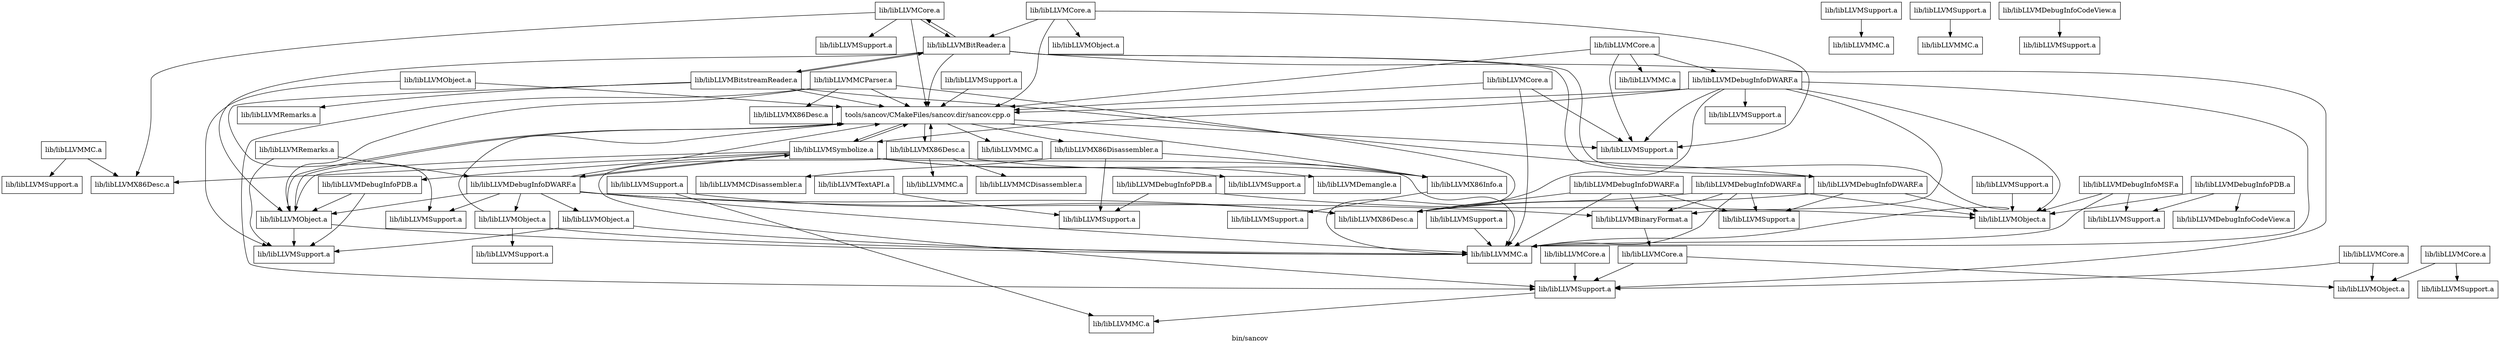 digraph "bin/sancov" {
	label="bin/sancov";

	Node0x558c942b49f8 [shape=record,shape=record,label="{tools/sancov/CMakeFiles/sancov.dir/sancov.cpp.o}"];
	Node0x558c942b49f8 -> Node0x558c942b6390;
	Node0x558c942b49f8 -> Node0x558c942be458;
	Node0x558c942b49f8 -> Node0x558c942beee8;
	Node0x558c942b49f8 -> Node0x558c942bb4d0;
	Node0x558c942b49f8 -> Node0x558c942b6d50;
	Node0x558c942b49f8 -> Node0x558c942a7ed8;
	Node0x558c942b49f8 -> Node0x558c942b4650;
	Node0x558c942b6390 [shape=record,shape=record,label="{lib/libLLVMX86Desc.a}"];
	Node0x558c942b6390 -> Node0x558c942b49f8;
	Node0x558c942b6390 -> Node0x558c942beee8;
	Node0x558c942b6390 -> Node0x558c942c10a0;
	Node0x558c942b6390 -> Node0x558c942b70f8;
	Node0x558c942b6390 -> Node0x558c942b1d48;
	Node0x558c942be458 [shape=record,shape=record,label="{lib/libLLVMX86Disassembler.a}"];
	Node0x558c942be458 -> Node0x558c942beee8;
	Node0x558c942be458 -> Node0x558c942b0ea8;
	Node0x558c942be458 -> Node0x558c942a71d8;
	Node0x558c942beee8 [shape=record,shape=record,label="{lib/libLLVMX86Info.a}"];
	Node0x558c942beee8 -> Node0x558c942b8a28;
	Node0x558c942bb4d0 [shape=record,shape=record,label="{lib/libLLVMMC.a}"];
	Node0x558c942b6d50 [shape=record,shape=record,label="{lib/libLLVMObject.a}"];
	Node0x558c942b6d50 -> Node0x558c942b49f8;
	Node0x558c942b6d50 -> Node0x558c942bf9e0;
	Node0x558c942b6d50 -> Node0x558c942aa508;
	Node0x558c942a7ed8 [shape=record,shape=record,label="{lib/libLLVMSupport.a}"];
	Node0x558c942b4650 [shape=record,shape=record,label="{lib/libLLVMSymbolize.a}"];
	Node0x558c942b4650 -> Node0x558c942b49f8;
	Node0x558c942b4650 -> Node0x558c942bd008;
	Node0x558c942b4650 -> Node0x558c942bf9e0;
	Node0x558c942b4650 -> Node0x558c942b6d50;
	Node0x558c942b4650 -> Node0x558c942b3818;
	Node0x558c942b4650 -> Node0x558c942b6328;
	Node0x558c942b4650 -> Node0x558c942b0d08;
	Node0x558c942b4650 -> Node0x558c942b1db0;
	Node0x558c942c10a0 [shape=record,shape=record,label="{lib/libLLVMMC.a}"];
	Node0x558c942b70f8 [shape=record,shape=record,label="{lib/libLLVMMCDisassembler.a}"];
	Node0x558c942b1d48 [shape=record,shape=record,label="{lib/libLLVMSupport.a}"];
	Node0x558c942b1d48 -> Node0x558c942bbe90;
	Node0x558c942b0ea8 [shape=record,shape=record,label="{lib/libLLVMMCDisassembler.a}"];
	Node0x558c942a71d8 [shape=record,shape=record,label="{lib/libLLVMSupport.a}"];
	Node0x558c942b8a28 [shape=record,shape=record,label="{lib/libLLVMSupport.a}"];
	Node0x558c942a85c0 [shape=record,shape=record,label="{lib/libLLVMMC.a}"];
	Node0x558c942a85c0 -> Node0x558c942bd008;
	Node0x558c942a85c0 -> Node0x558c942a7378;
	Node0x558c942bd008 [shape=record,shape=record,label="{lib/libLLVMX86Desc.a}"];
	Node0x558c942a7378 [shape=record,shape=record,label="{lib/libLLVMSupport.a}"];
	Node0x558c942bf9e0 [shape=record,shape=record,label="{lib/libLLVMMC.a}"];
	Node0x558c942aa508 [shape=record,shape=record,label="{lib/libLLVMSupport.a}"];
	Node0x558c942bbe90 [shape=record,shape=record,label="{lib/libLLVMMC.a}"];
	Node0x558c942b3818 [shape=record,shape=record,label="{lib/libLLVMSupport.a}"];
	Node0x558c942b6328 [shape=record,shape=record,label="{lib/libLLVMDebugInfoDWARF.a}"];
	Node0x558c942b6328 -> Node0x558c942b49f8;
	Node0x558c942b6328 -> Node0x558c942bf498;
	Node0x558c942b6328 -> Node0x558c942bf9e0;
	Node0x558c942b6328 -> Node0x558c942b6d50;
	Node0x558c942b6328 -> Node0x558c942a7e08;
	Node0x558c942b6328 -> Node0x558c942b4650;
	Node0x558c942b6328 -> Node0x558c942b7918;
	Node0x558c942b6328 -> Node0x558c942b2088;
	Node0x558c942b6328 -> Node0x558c942a8aa0;
	Node0x558c942b0d08 [shape=record,shape=record,label="{lib/libLLVMDebugInfoPDB.a}"];
	Node0x558c942b0d08 -> Node0x558c942b6d50;
	Node0x558c942b0d08 -> Node0x558c942aa508;
	Node0x558c942b1db0 [shape=record,shape=record,label="{lib/libLLVMDemangle.a}"];
	Node0x558c942b5898 [shape=record,shape=record,label="{lib/libLLVMObject.a}"];
	Node0x558c942b5898 -> Node0x558c942b49f8;
	Node0x558c942b5898 -> Node0x558c942aa508;
	Node0x558c942bf498 [shape=record,shape=record,label="{lib/libLLVMX86Desc.a}"];
	Node0x558c942a7e08 [shape=record,shape=record,label="{lib/libLLVMSupport.a}"];
	Node0x558c942b7918 [shape=record,shape=record,label="{lib/libLLVMObject.a}"];
	Node0x558c942b7918 -> Node0x558c942bf9e0;
	Node0x558c942b7918 -> Node0x558c942aa508;
	Node0x558c942b2088 [shape=record,shape=record,label="{lib/libLLVMObject.a}"];
	Node0x558c942b2088 -> Node0x558c942b49f8;
	Node0x558c942b2088 -> Node0x558c942bf9e0;
	Node0x558c942b2088 -> Node0x558c942ac588;
	Node0x558c942a8aa0 [shape=record,shape=record,label="{lib/libLLVMBinaryFormat.a}"];
	Node0x558c942a8aa0 -> Node0x558c942abbc8;
	Node0x558c942b9da8 [shape=record,shape=record,label="{lib/libLLVMDebugInfoDWARF.a}"];
	Node0x558c942b9da8 -> Node0x558c942bf498;
	Node0x558c942b9da8 -> Node0x558c942b59d0;
	Node0x558c942b9da8 -> Node0x558c942b2360;
	Node0x558c942b59d0 [shape=record,shape=record,label="{lib/libLLVMObject.a}"];
	Node0x558c942b2360 [shape=record,shape=record,label="{lib/libLLVMSupport.a}"];
	Node0x558c942ac040 [shape=record,shape=record,label="{lib/libLLVMDebugInfoDWARF.a}"];
	Node0x558c942ac040 -> Node0x558c942bf498;
	Node0x558c942ac040 -> Node0x558c942bf9e0;
	Node0x558c942ac040 -> Node0x558c942b2360;
	Node0x558c942ac040 -> Node0x558c942a8aa0;
	Node0x558c942b19a0 [shape=record,shape=record,label="{lib/libLLVMDebugInfoDWARF.a}"];
	Node0x558c942b19a0 -> Node0x558c942bf498;
	Node0x558c942b19a0 -> Node0x558c942bf9e0;
	Node0x558c942b19a0 -> Node0x558c942b59d0;
	Node0x558c942b19a0 -> Node0x558c942b2360;
	Node0x558c942b19a0 -> Node0x558c942a8aa0;
	Node0x558c942ac588 [shape=record,shape=record,label="{lib/libLLVMSupport.a}"];
	Node0x558c942afa58 [shape=record,shape=record,label="{lib/libLLVMDebugInfoDWARF.a}"];
	Node0x558c942afa58 -> Node0x558c942b49f8;
	Node0x558c942afa58 -> Node0x558c942bf498;
	Node0x558c942afa58 -> Node0x558c942bf9e0;
	Node0x558c942afa58 -> Node0x558c942b59d0;
	Node0x558c942afa58 -> Node0x558c942a7ed8;
	Node0x558c942afa58 -> Node0x558c942b4650;
	Node0x558c942afa58 -> Node0x558c942b2840;
	Node0x558c942afa58 -> Node0x558c942a8aa0;
	Node0x558c942b2840 [shape=record,shape=record,label="{lib/libLLVMSupport.a}"];
	Node0x558c942c0470 [shape=record,shape=record,label="{lib/libLLVMSupport.a}"];
	Node0x558c942c0470 -> Node0x558c942b59d0;
	Node0x558c942a8830 [shape=record,shape=record,label="{lib/libLLVMDebugInfoPDB.a}"];
	Node0x558c942a8830 -> Node0x558c942b59d0;
	Node0x558c942a8830 -> Node0x558c942a9ef0;
	Node0x558c942a8830 -> Node0x558c942aee28;
	Node0x558c942a9ef0 [shape=record,shape=record,label="{lib/libLLVMSupport.a}"];
	Node0x558c942aee28 [shape=record,shape=record,label="{lib/libLLVMDebugInfoCodeView.a}"];
	Node0x558c942b3d60 [shape=record,shape=record,label="{lib/libLLVMDebugInfoPDB.a}"];
	Node0x558c942b3d60 -> Node0x558c942b59d0;
	Node0x558c942b3d60 -> Node0x558c942a71d8;
	Node0x558c942b35a8 [shape=record,shape=record,label="{lib/libLLVMDebugInfoMSF.a}"];
	Node0x558c942b35a8 -> Node0x558c942bf9e0;
	Node0x558c942b35a8 -> Node0x558c942b59d0;
	Node0x558c942b35a8 -> Node0x558c942a9ef0;
	Node0x558c942b1f50 [shape=record,shape=record,label="{lib/libLLVMBitReader.a}"];
	Node0x558c942b1f50 -> Node0x558c942b49f8;
	Node0x558c942b1f50 -> Node0x558c942bf9e0;
	Node0x558c942b1f50 -> Node0x558c942b6d50;
	Node0x558c942b1f50 -> Node0x558c942b1d48;
	Node0x558c942b1f50 -> Node0x558c942b9da8;
	Node0x558c942b1f50 -> Node0x558c942a7cd0;
	Node0x558c942b1f50 -> Node0x558c942ad490;
	Node0x558c942a7cd0 [shape=record,shape=record,label="{lib/libLLVMCore.a}"];
	Node0x558c942a7cd0 -> Node0x558c942b49f8;
	Node0x558c942a7cd0 -> Node0x558c942bd008;
	Node0x558c942a7cd0 -> Node0x558c942a8898;
	Node0x558c942a7cd0 -> Node0x558c942b1f50;
	Node0x558c942ad490 [shape=record,shape=record,label="{lib/libLLVMBitstreamReader.a}"];
	Node0x558c942ad490 -> Node0x558c942b49f8;
	Node0x558c942ad490 -> Node0x558c942a7e08;
	Node0x558c942ad490 -> Node0x558c942b9da8;
	Node0x558c942ad490 -> Node0x558c942b1f50;
	Node0x558c942ad490 -> Node0x558c942b9998;
	Node0x558c942a8898 [shape=record,shape=record,label="{lib/libLLVMSupport.a}"];
	Node0x558c942aa5d8 [shape=record,shape=record,label="{lib/libLLVMSupport.a}"];
	Node0x558c942aa5d8 -> Node0x558c942a9530;
	Node0x558c942a9530 [shape=record,shape=record,label="{lib/libLLVMMC.a}"];
	Node0x558c942abbc8 [shape=record,shape=record,label="{lib/libLLVMCore.a}"];
	Node0x558c942abbc8 -> Node0x558c942b8dd0;
	Node0x558c942abbc8 -> Node0x558c942b1d48;
	Node0x558c942b8dd0 [shape=record,shape=record,label="{lib/libLLVMObject.a}"];
	Node0x558c942b5de0 [shape=record,shape=record,label="{lib/libLLVMCore.a}"];
	Node0x558c942b5de0 -> Node0x558c942b8dd0;
	Node0x558c942b5de0 -> Node0x558c942a7f40;
	Node0x558c942a7f40 [shape=record,shape=record,label="{lib/libLLVMSupport.a}"];
	Node0x558c942ac0a8 [shape=record,shape=record,label="{lib/libLLVMCore.a}"];
	Node0x558c942ac0a8 -> Node0x558c942b1d48;
	Node0x558c942bece0 [shape=record,shape=record,label="{lib/libLLVMSupport.a}"];
	Node0x558c942bece0 -> Node0x558c942bf9e0;
	Node0x558c942bf638 [shape=record,shape=record,label="{lib/libLLVMCore.a}"];
	Node0x558c942bf638 -> Node0x558c942b49f8;
	Node0x558c942bf638 -> Node0x558c942b42a8;
	Node0x558c942bf638 -> Node0x558c942a7ed8;
	Node0x558c942bf638 -> Node0x558c942b1f50;
	Node0x558c942b42a8 [shape=record,shape=record,label="{lib/libLLVMObject.a}"];
	Node0x558c942be6c8 [shape=record,shape=record,label="{lib/libLLVMSupport.a}"];
	Node0x558c942be6c8 -> Node0x558c942b49f8;
	Node0x558c942b6870 [shape=record,shape=record,label="{lib/libLLVMCore.a}"];
	Node0x558c942b6870 -> Node0x558c942b8dd0;
	Node0x558c942b6870 -> Node0x558c942b1d48;
	Node0x558c942b64c8 [shape=record,shape=record,label="{lib/libLLVMCore.a}"];
	Node0x558c942b64c8 -> Node0x558c942b49f8;
	Node0x558c942b64c8 -> Node0x558c942bf9e0;
	Node0x558c942b64c8 -> Node0x558c942a7ed8;
	Node0x558c942b61f0 [shape=record,shape=record,label="{lib/libLLVMSupport.a}"];
	Node0x558c942b61f0 -> Node0x558c942b7f30;
	Node0x558c942b7f30 [shape=record,shape=record,label="{lib/libLLVMMC.a}"];
	Node0x558c942b85b0 [shape=record,shape=record,label="{lib/libLLVMCore.a}"];
	Node0x558c942b85b0 -> Node0x558c942b49f8;
	Node0x558c942b85b0 -> Node0x558c942bd210;
	Node0x558c942b85b0 -> Node0x558c942a7ed8;
	Node0x558c942b85b0 -> Node0x558c942afa58;
	Node0x558c942bd210 [shape=record,shape=record,label="{lib/libLLVMMC.a}"];
	Node0x558c942ba630 [shape=record,shape=record,label="{lib/libLLVMRemarks.a}"];
	Node0x558c942ba630 -> Node0x558c942aa508;
	Node0x558c942ba630 -> Node0x558c942b6328;
	Node0x558c942bcb90 [shape=record,shape=record,label="{lib/libLLVMSupport.a}"];
	Node0x558c942bcb90 -> Node0x558c942bf498;
	Node0x558c942bcb90 -> Node0x558c942bbe90;
	Node0x558c942b9998 [shape=record,shape=record,label="{lib/libLLVMRemarks.a}"];
	Node0x558c942ad0e8 [shape=record,shape=record,label="{lib/libLLVMMCParser.a}"];
	Node0x558c942ad0e8 -> Node0x558c942b49f8;
	Node0x558c942ad0e8 -> Node0x558c942c0a20;
	Node0x558c942ad0e8 -> Node0x558c942bf9e0;
	Node0x558c942ad0e8 -> Node0x558c942b6d50;
	Node0x558c942ad0e8 -> Node0x558c942b1d48;
	Node0x558c942c0a20 [shape=record,shape=record,label="{lib/libLLVMX86Desc.a}"];
	Node0x558c942c00c8 [shape=record,shape=record,label="{lib/libLLVMDebugInfoCodeView.a}"];
	Node0x558c942c00c8 -> Node0x558c942ac520;
	Node0x558c942ac520 [shape=record,shape=record,label="{lib/libLLVMSupport.a}"];
	Node0x558c942b2c50 [shape=record,shape=record,label="{lib/libLLVMTextAPI.a}"];
	Node0x558c942b2c50 -> Node0x558c942a71d8;
}
